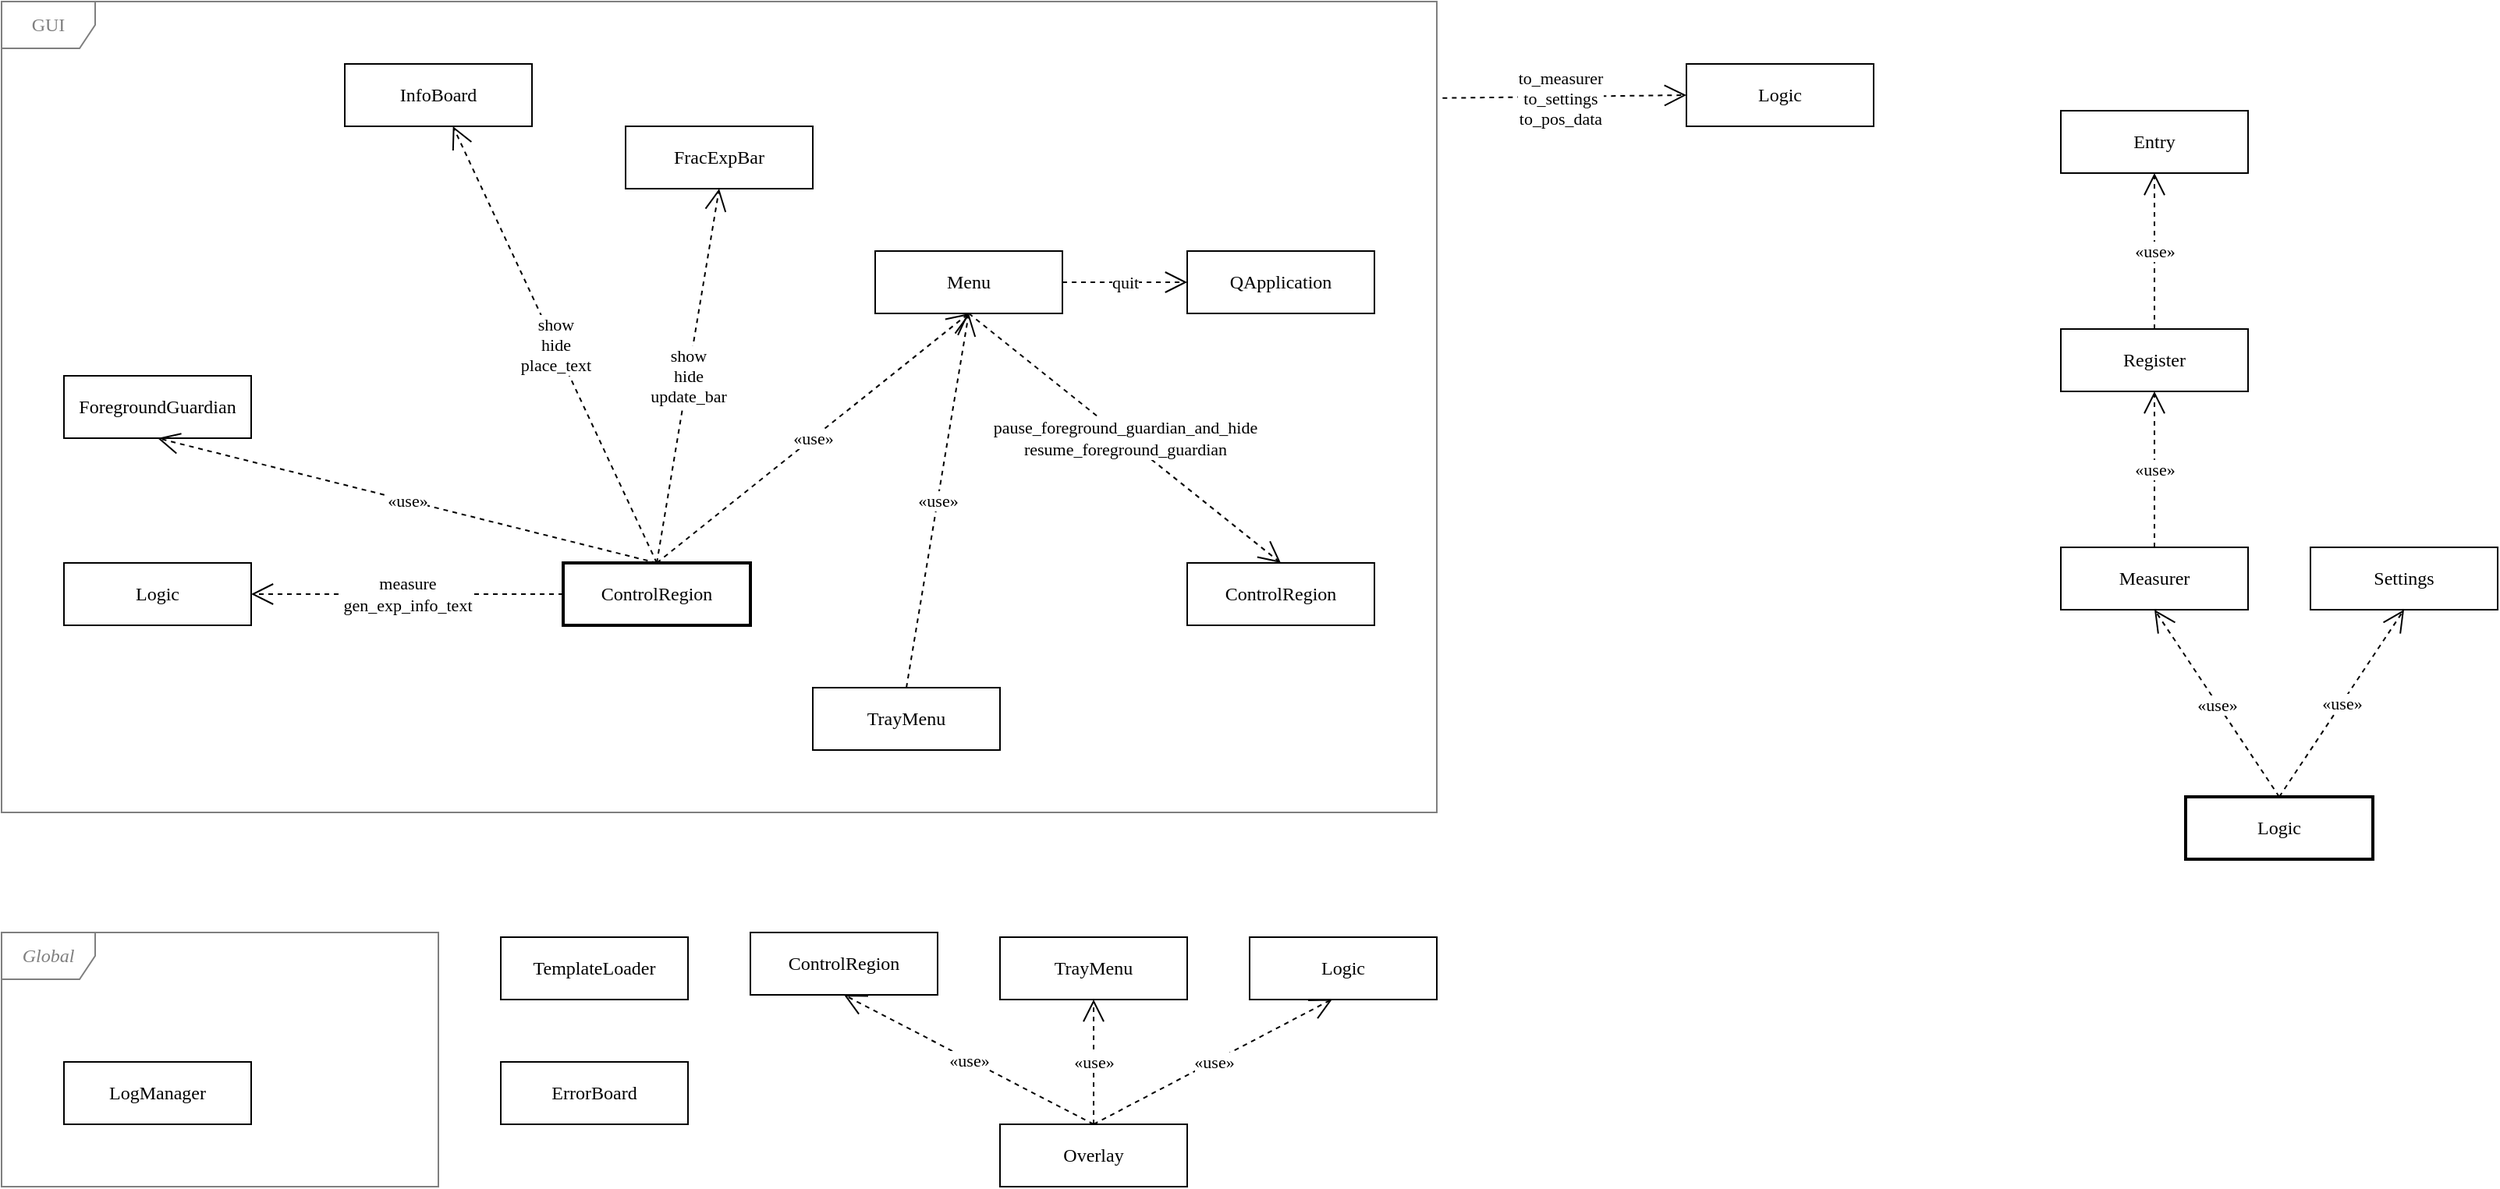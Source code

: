<mxfile version="22.0.3" type="device">
  <diagram name="Page-1" id="TO7_WdpKDu5TCljTNYrN">
    <mxGraphModel dx="1687" dy="1005" grid="1" gridSize="10" guides="1" tooltips="1" connect="1" arrows="1" fold="1" page="1" pageScale="1" pageWidth="1169" pageHeight="827" math="0" shadow="0">
      <root>
        <mxCell id="0" />
        <mxCell id="1" parent="0" />
        <mxCell id="P6ZEJVcCoxOP8TGtEdge-3" value="ControlRegion" style="html=1;whiteSpace=wrap;fontFamily=Inconsolata;strokeWidth=2;" vertex="1" parent="1">
          <mxGeometry x="400" y="400" width="120" height="40" as="geometry" />
        </mxCell>
        <mxCell id="P6ZEJVcCoxOP8TGtEdge-4" value="InfoBoard" style="html=1;whiteSpace=wrap;fontFamily=Inconsolata;" vertex="1" parent="1">
          <mxGeometry x="260" y="80" width="120" height="40" as="geometry" />
        </mxCell>
        <mxCell id="P6ZEJVcCoxOP8TGtEdge-5" value="FracExpBar" style="html=1;whiteSpace=wrap;fontFamily=Inconsolata;" vertex="1" parent="1">
          <mxGeometry x="440" y="120" width="120" height="40" as="geometry" />
        </mxCell>
        <mxCell id="P6ZEJVcCoxOP8TGtEdge-6" value="Menu" style="html=1;whiteSpace=wrap;fontFamily=Inconsolata;" vertex="1" parent="1">
          <mxGeometry x="600" y="200" width="120" height="40" as="geometry" />
        </mxCell>
        <mxCell id="P6ZEJVcCoxOP8TGtEdge-7" value="TrayMenu" style="html=1;whiteSpace=wrap;fontFamily=Inconsolata;" vertex="1" parent="1">
          <mxGeometry x="560" y="480" width="120" height="40" as="geometry" />
        </mxCell>
        <mxCell id="P6ZEJVcCoxOP8TGtEdge-8" value="show&lt;br&gt;hide&lt;br&gt;place_text" style="endArrow=open;endSize=12;dashed=1;html=1;rounded=0;exitX=0.5;exitY=0;exitDx=0;exitDy=0;fontFamily=Inconsolata;" edge="1" parent="1" source="P6ZEJVcCoxOP8TGtEdge-3" target="P6ZEJVcCoxOP8TGtEdge-4">
          <mxGeometry width="160" relative="1" as="geometry">
            <mxPoint x="550" y="290" as="sourcePoint" />
            <mxPoint x="710" y="290" as="targetPoint" />
          </mxGeometry>
        </mxCell>
        <mxCell id="P6ZEJVcCoxOP8TGtEdge-9" value="show&lt;br&gt;hide&lt;br&gt;update_bar" style="endArrow=open;endSize=12;dashed=1;html=1;rounded=0;exitX=0.5;exitY=0;exitDx=0;exitDy=0;entryX=0.5;entryY=1;entryDx=0;entryDy=0;fontFamily=Inconsolata;" edge="1" parent="1" source="P6ZEJVcCoxOP8TGtEdge-3" target="P6ZEJVcCoxOP8TGtEdge-5">
          <mxGeometry width="160" relative="1" as="geometry">
            <mxPoint x="550" y="290" as="sourcePoint" />
            <mxPoint x="710" y="290" as="targetPoint" />
          </mxGeometry>
        </mxCell>
        <mxCell id="P6ZEJVcCoxOP8TGtEdge-10" value="«use»" style="endArrow=open;endSize=12;dashed=1;html=1;rounded=0;exitX=0.5;exitY=0;exitDx=0;exitDy=0;entryX=0.5;entryY=1;entryDx=0;entryDy=0;fontFamily=Inconsolata;" edge="1" parent="1" source="P6ZEJVcCoxOP8TGtEdge-3" target="P6ZEJVcCoxOP8TGtEdge-6">
          <mxGeometry width="160" relative="1" as="geometry">
            <mxPoint x="560" y="470" as="sourcePoint" />
            <mxPoint x="670" y="240" as="targetPoint" />
          </mxGeometry>
        </mxCell>
        <mxCell id="P6ZEJVcCoxOP8TGtEdge-11" value="«use»" style="endArrow=open;endSize=12;dashed=1;html=1;rounded=0;entryX=0.5;entryY=1;entryDx=0;entryDy=0;exitX=0.5;exitY=0;exitDx=0;exitDy=0;strokeColor=#000000;fontColor=#000000;fontFamily=Inconsolata;" edge="1" parent="1" source="P6ZEJVcCoxOP8TGtEdge-7" target="P6ZEJVcCoxOP8TGtEdge-6">
          <mxGeometry x="-0.001" width="160" relative="1" as="geometry">
            <mxPoint x="660.04" y="440" as="sourcePoint" />
            <mxPoint x="710" y="290" as="targetPoint" />
            <mxPoint as="offset" />
          </mxGeometry>
        </mxCell>
        <mxCell id="P6ZEJVcCoxOP8TGtEdge-14" value="ErrorBoard" style="html=1;whiteSpace=wrap;fontFamily=Inconsolata;" vertex="1" parent="1">
          <mxGeometry x="360" y="720" width="120" height="40" as="geometry" />
        </mxCell>
        <mxCell id="P6ZEJVcCoxOP8TGtEdge-15" value="Settings" style="html=1;whiteSpace=wrap;fontFamily=Inconsolata;" vertex="1" parent="1">
          <mxGeometry x="1520" y="390" width="120" height="40" as="geometry" />
        </mxCell>
        <mxCell id="P6ZEJVcCoxOP8TGtEdge-17" value="LogManager" style="html=1;whiteSpace=wrap;fontFamily=Inconsolata;" vertex="1" parent="1">
          <mxGeometry x="80" y="720" width="120" height="40" as="geometry" />
        </mxCell>
        <mxCell id="P6ZEJVcCoxOP8TGtEdge-19" value="Register" style="html=1;whiteSpace=wrap;fontFamily=Inconsolata;" vertex="1" parent="1">
          <mxGeometry x="1360" y="250" width="120" height="40" as="geometry" />
        </mxCell>
        <mxCell id="P6ZEJVcCoxOP8TGtEdge-20" value="Measurer" style="html=1;whiteSpace=wrap;fontFamily=Inconsolata;" vertex="1" parent="1">
          <mxGeometry x="1360" y="390" width="120" height="40" as="geometry" />
        </mxCell>
        <mxCell id="P6ZEJVcCoxOP8TGtEdge-21" value="«use»" style="endArrow=open;endSize=12;dashed=1;html=1;rounded=0;entryX=0.5;entryY=1;entryDx=0;entryDy=0;fontFamily=Inconsolata;exitX=0.5;exitY=0;exitDx=0;exitDy=0;" edge="1" parent="1" source="P6ZEJVcCoxOP8TGtEdge-20" target="P6ZEJVcCoxOP8TGtEdge-19">
          <mxGeometry width="160" relative="1" as="geometry">
            <mxPoint x="1550" y="460" as="sourcePoint" />
            <mxPoint x="1510" y="360" as="targetPoint" />
          </mxGeometry>
        </mxCell>
        <mxCell id="P6ZEJVcCoxOP8TGtEdge-23" value="Entry" style="html=1;whiteSpace=wrap;fontFamily=Inconsolata;" vertex="1" parent="1">
          <mxGeometry x="1360" y="110" width="120" height="40" as="geometry" />
        </mxCell>
        <mxCell id="P6ZEJVcCoxOP8TGtEdge-24" value="«use»" style="endArrow=open;endSize=12;dashed=1;html=1;rounded=0;entryX=0.5;entryY=1;entryDx=0;entryDy=0;fontFamily=Inconsolata;" edge="1" parent="1" source="P6ZEJVcCoxOP8TGtEdge-19" target="P6ZEJVcCoxOP8TGtEdge-23">
          <mxGeometry width="160" relative="1" as="geometry">
            <mxPoint x="1630" y="430" as="sourcePoint" />
            <mxPoint x="1590" y="220" as="targetPoint" />
          </mxGeometry>
        </mxCell>
        <mxCell id="P6ZEJVcCoxOP8TGtEdge-35" value="Logic" style="html=1;whiteSpace=wrap;fontFamily=Inconsolata;strokeWidth=2;" vertex="1" parent="1">
          <mxGeometry x="1440" y="550" width="120" height="40" as="geometry" />
        </mxCell>
        <mxCell id="P6ZEJVcCoxOP8TGtEdge-36" value="«use»" style="endArrow=open;endSize=12;dashed=1;html=1;rounded=0;entryX=0.5;entryY=1;entryDx=0;entryDy=0;fontFamily=Inconsolata;exitX=0.5;exitY=0;exitDx=0;exitDy=0;" edge="1" parent="1" source="P6ZEJVcCoxOP8TGtEdge-35" target="P6ZEJVcCoxOP8TGtEdge-20">
          <mxGeometry x="-0.009" width="160" relative="1" as="geometry">
            <mxPoint x="1430" y="400" as="sourcePoint" />
            <mxPoint x="1430" y="300" as="targetPoint" />
            <mxPoint as="offset" />
          </mxGeometry>
        </mxCell>
        <mxCell id="P6ZEJVcCoxOP8TGtEdge-37" value="«use»" style="endArrow=open;endSize=12;dashed=1;html=1;rounded=0;entryX=0.5;entryY=1;entryDx=0;entryDy=0;fontFamily=Inconsolata;exitX=0.5;exitY=0;exitDx=0;exitDy=0;" edge="1" parent="1" source="P6ZEJVcCoxOP8TGtEdge-35" target="P6ZEJVcCoxOP8TGtEdge-15">
          <mxGeometry x="-0.005" width="160" relative="1" as="geometry">
            <mxPoint x="1510" y="530" as="sourcePoint" />
            <mxPoint x="1430" y="440" as="targetPoint" />
            <mxPoint as="offset" />
          </mxGeometry>
        </mxCell>
        <mxCell id="P6ZEJVcCoxOP8TGtEdge-38" value="Logic" style="html=1;whiteSpace=wrap;fontFamily=Inconsolata;strokeWidth=1;" vertex="1" parent="1">
          <mxGeometry x="80" y="400" width="120" height="40" as="geometry" />
        </mxCell>
        <mxCell id="P6ZEJVcCoxOP8TGtEdge-39" value="measure&lt;br&gt;gen_exp_info_text" style="endArrow=open;endSize=12;dashed=1;html=1;rounded=0;exitX=0;exitY=0.5;exitDx=0;exitDy=0;fontFamily=Inconsolata;entryX=1;entryY=0.5;entryDx=0;entryDy=0;" edge="1" parent="1" source="P6ZEJVcCoxOP8TGtEdge-3" target="P6ZEJVcCoxOP8TGtEdge-38">
          <mxGeometry width="160" relative="1" as="geometry">
            <mxPoint x="450" y="410" as="sourcePoint" />
            <mxPoint x="150" y="420" as="targetPoint" />
          </mxGeometry>
        </mxCell>
        <mxCell id="P6ZEJVcCoxOP8TGtEdge-40" value="GUI" style="shape=umlFrame;whiteSpace=wrap;html=1;pointerEvents=0;strokeColor=#7F7F7F;fontColor=#7F7F7F;fontFamily=Inconsolata;" vertex="1" parent="1">
          <mxGeometry x="40" y="40" width="920" height="520" as="geometry" />
        </mxCell>
        <mxCell id="P6ZEJVcCoxOP8TGtEdge-41" value="&lt;font&gt;to_measurer&lt;br&gt;to_settings&lt;br&gt;to_pos_data&lt;br&gt;&lt;/font&gt;" style="endArrow=open;endSize=12;dashed=1;html=1;rounded=0;exitX=1.004;exitY=0.119;exitDx=0;exitDy=0;exitPerimeter=0;entryX=0;entryY=0.5;entryDx=0;entryDy=0;fontFamily=Inconsolata;" edge="1" parent="1" source="P6ZEJVcCoxOP8TGtEdge-40" target="P6ZEJVcCoxOP8TGtEdge-47">
          <mxGeometry x="-0.031" y="-1" width="160" relative="1" as="geometry">
            <mxPoint x="780" y="610" as="sourcePoint" />
            <mxPoint x="940" y="610" as="targetPoint" />
            <mxPoint as="offset" />
          </mxGeometry>
        </mxCell>
        <mxCell id="P6ZEJVcCoxOP8TGtEdge-47" value="Logic" style="html=1;whiteSpace=wrap;fontFamily=Inconsolata;strokeWidth=1;" vertex="1" parent="1">
          <mxGeometry x="1120" y="80" width="120" height="40" as="geometry" />
        </mxCell>
        <mxCell id="P6ZEJVcCoxOP8TGtEdge-48" value="pause_foreground_guardian_and_hide&lt;br style=&quot;border-color: var(--border-color);&quot;&gt;resume_foreground_guardian" style="endArrow=open;endSize=12;dashed=1;html=1;rounded=0;entryX=0.5;entryY=0;entryDx=0;entryDy=0;fontFamily=Inconsolata;" edge="1" parent="1" target="P6ZEJVcCoxOP8TGtEdge-49">
          <mxGeometry width="160" relative="1" as="geometry">
            <mxPoint x="660" y="240" as="sourcePoint" />
            <mxPoint x="690" y="210" as="targetPoint" />
          </mxGeometry>
        </mxCell>
        <mxCell id="P6ZEJVcCoxOP8TGtEdge-49" value="ControlRegion" style="html=1;whiteSpace=wrap;fontFamily=Inconsolata;strokeWidth=1;" vertex="1" parent="1">
          <mxGeometry x="800" y="400" width="120" height="40" as="geometry" />
        </mxCell>
        <mxCell id="P6ZEJVcCoxOP8TGtEdge-50" value="ForegroundGuardian" style="html=1;whiteSpace=wrap;fontFamily=Inconsolata;strokeWidth=1;" vertex="1" parent="1">
          <mxGeometry x="80" y="280" width="120" height="40" as="geometry" />
        </mxCell>
        <mxCell id="P6ZEJVcCoxOP8TGtEdge-51" value="«use»" style="endArrow=open;endSize=12;dashed=1;html=1;rounded=0;entryX=0.5;entryY=1;entryDx=0;entryDy=0;exitX=0.5;exitY=0;exitDx=0;exitDy=0;strokeColor=#000000;fontColor=#000000;fontFamily=Inconsolata;" edge="1" parent="1" source="P6ZEJVcCoxOP8TGtEdge-3" target="P6ZEJVcCoxOP8TGtEdge-50">
          <mxGeometry x="-0.001" width="160" relative="1" as="geometry">
            <mxPoint x="630" y="490" as="sourcePoint" />
            <mxPoint x="670" y="250" as="targetPoint" />
            <mxPoint as="offset" />
          </mxGeometry>
        </mxCell>
        <mxCell id="P6ZEJVcCoxOP8TGtEdge-52" value="TemplateLoader" style="html=1;whiteSpace=wrap;fontFamily=Inconsolata;" vertex="1" parent="1">
          <mxGeometry x="360" y="640" width="120" height="40" as="geometry" />
        </mxCell>
        <mxCell id="P6ZEJVcCoxOP8TGtEdge-53" value="&lt;i&gt;Global&lt;/i&gt;" style="shape=umlFrame;whiteSpace=wrap;html=1;pointerEvents=0;strokeColor=#7F7F7F;fontColor=#7F7F7F;fontFamily=Inconsolata;" vertex="1" parent="1">
          <mxGeometry x="40" y="637" width="280" height="163" as="geometry" />
        </mxCell>
        <mxCell id="P6ZEJVcCoxOP8TGtEdge-54" value="QApplication" style="html=1;whiteSpace=wrap;fontFamily=Inconsolata;" vertex="1" parent="1">
          <mxGeometry x="800" y="200" width="120" height="40" as="geometry" />
        </mxCell>
        <mxCell id="P6ZEJVcCoxOP8TGtEdge-55" value="quit" style="endArrow=open;endSize=12;dashed=1;html=1;rounded=0;entryX=0;entryY=0.5;entryDx=0;entryDy=0;strokeColor=#000000;fontColor=#000000;fontFamily=Inconsolata;exitX=1;exitY=0.5;exitDx=0;exitDy=0;" edge="1" parent="1" source="P6ZEJVcCoxOP8TGtEdge-6" target="P6ZEJVcCoxOP8TGtEdge-54">
          <mxGeometry x="-0.001" width="160" relative="1" as="geometry">
            <mxPoint x="640" y="430" as="sourcePoint" />
            <mxPoint x="670" y="250" as="targetPoint" />
            <mxPoint as="offset" />
          </mxGeometry>
        </mxCell>
        <mxCell id="P6ZEJVcCoxOP8TGtEdge-56" value="Overlay" style="html=1;whiteSpace=wrap;fontFamily=Inconsolata;" vertex="1" parent="1">
          <mxGeometry x="680" y="760" width="120" height="40" as="geometry" />
        </mxCell>
        <mxCell id="P6ZEJVcCoxOP8TGtEdge-57" value="ControlRegion" style="html=1;whiteSpace=wrap;fontFamily=Inconsolata;strokeWidth=1;" vertex="1" parent="1">
          <mxGeometry x="520" y="637" width="120" height="40" as="geometry" />
        </mxCell>
        <mxCell id="P6ZEJVcCoxOP8TGtEdge-58" value="TrayMenu" style="html=1;whiteSpace=wrap;fontFamily=Inconsolata;" vertex="1" parent="1">
          <mxGeometry x="680" y="640" width="120" height="40" as="geometry" />
        </mxCell>
        <mxCell id="P6ZEJVcCoxOP8TGtEdge-59" value="Logic" style="html=1;whiteSpace=wrap;fontFamily=Inconsolata;strokeWidth=1;" vertex="1" parent="1">
          <mxGeometry x="840" y="640" width="120" height="40" as="geometry" />
        </mxCell>
        <mxCell id="P6ZEJVcCoxOP8TGtEdge-60" value="«use»" style="endArrow=open;endSize=12;dashed=1;html=1;rounded=0;entryX=0.5;entryY=1;entryDx=0;entryDy=0;exitX=0.5;exitY=0;exitDx=0;exitDy=0;strokeColor=#000000;fontColor=#000000;fontFamily=Inconsolata;" edge="1" parent="1" source="P6ZEJVcCoxOP8TGtEdge-56" target="P6ZEJVcCoxOP8TGtEdge-57">
          <mxGeometry x="-0.001" width="160" relative="1" as="geometry">
            <mxPoint x="970" y="820" as="sourcePoint" />
            <mxPoint x="1010" y="580" as="targetPoint" />
            <mxPoint as="offset" />
          </mxGeometry>
        </mxCell>
        <mxCell id="P6ZEJVcCoxOP8TGtEdge-61" value="«use»" style="endArrow=open;endSize=12;dashed=1;html=1;rounded=0;entryX=0.5;entryY=1;entryDx=0;entryDy=0;exitX=0.5;exitY=0;exitDx=0;exitDy=0;strokeColor=#000000;fontColor=#000000;fontFamily=Inconsolata;" edge="1" parent="1" source="P6ZEJVcCoxOP8TGtEdge-56" target="P6ZEJVcCoxOP8TGtEdge-58">
          <mxGeometry width="160" relative="1" as="geometry">
            <mxPoint x="750" y="770" as="sourcePoint" />
            <mxPoint x="590" y="687" as="targetPoint" />
            <mxPoint as="offset" />
          </mxGeometry>
        </mxCell>
        <mxCell id="P6ZEJVcCoxOP8TGtEdge-62" value="«use»" style="endArrow=open;endSize=12;dashed=1;html=1;rounded=0;entryX=0.442;entryY=0.993;entryDx=0;entryDy=0;strokeColor=#000000;fontColor=#000000;fontFamily=Inconsolata;entryPerimeter=0;" edge="1" parent="1" target="P6ZEJVcCoxOP8TGtEdge-59">
          <mxGeometry width="160" relative="1" as="geometry">
            <mxPoint x="740" y="760" as="sourcePoint" />
            <mxPoint x="750" y="690" as="targetPoint" />
            <mxPoint as="offset" />
          </mxGeometry>
        </mxCell>
      </root>
    </mxGraphModel>
  </diagram>
</mxfile>
